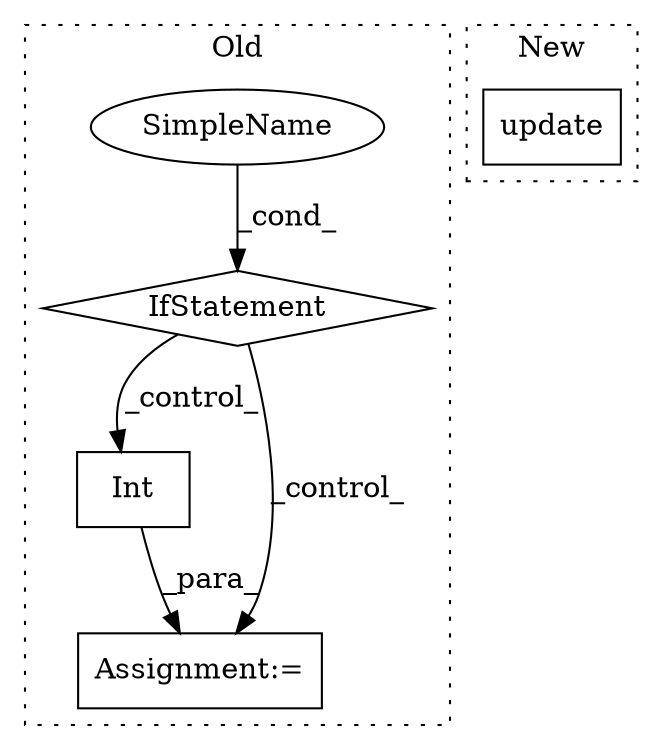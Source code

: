 digraph G {
subgraph cluster0 {
1 [label="Int" a="32" s="20897,20926" l="4,1" shape="box"];
3 [label="Assignment:=" a="7" s="20896" l="1" shape="box"];
4 [label="SimpleName" a="42" s="" l="" shape="ellipse"];
5 [label="IfStatement" a="25" s="20831,20874" l="16,2" shape="diamond"];
label = "Old";
style="dotted";
}
subgraph cluster1 {
2 [label="update" a="32" s="20585,20620" l="7,1" shape="box"];
label = "New";
style="dotted";
}
1 -> 3 [label="_para_"];
4 -> 5 [label="_cond_"];
5 -> 3 [label="_control_"];
5 -> 1 [label="_control_"];
}